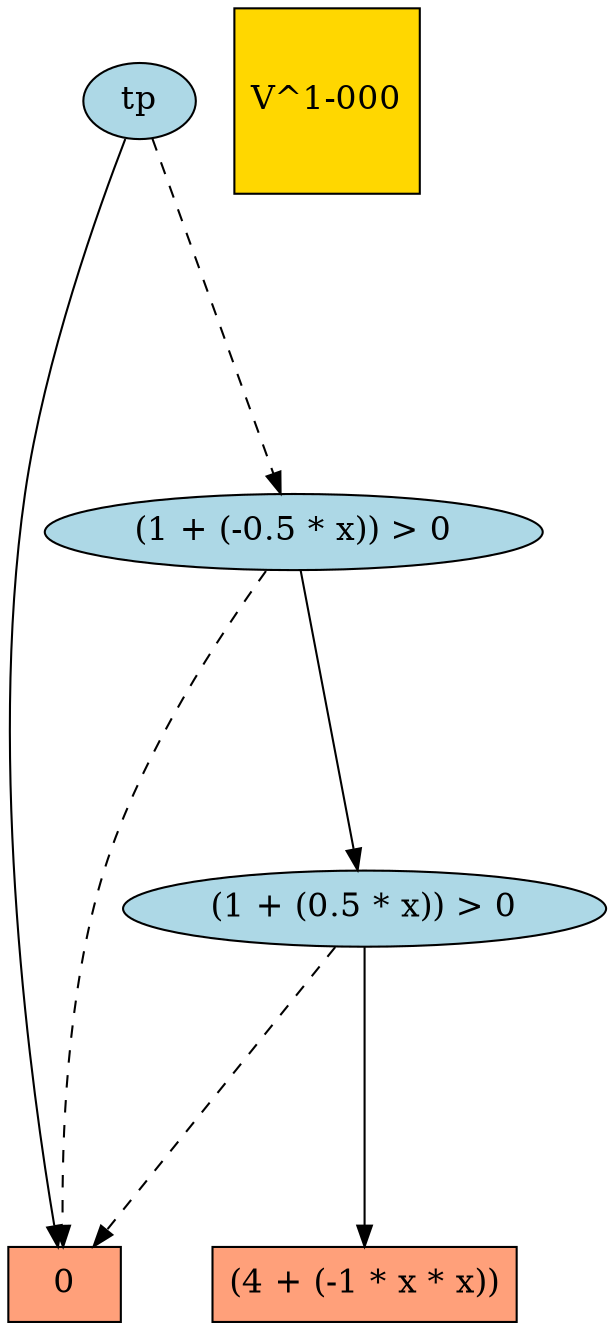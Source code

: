 digraph G { 
graph [ fontname = "Helvetica",fontsize="16",ratio = "auto",
        size="7.5,10",ranksep="2.00" ];
node [fontsize="16"];
"1" [label="0",fillcolor=lightsalmon,color=black,shape=box,style=filled];
"19" [label="tp",fillcolor=lightblue,color=black,shape=ellipse,style=filled];
"18" [label="(1 + (-0.5 * x)) > 0",fillcolor=lightblue,color=black,shape=ellipse,style=filled];
"8" [label="(4 + (-1 * x * x))",fillcolor=lightsalmon,color=black,shape=box,style=filled];
"_temp_" [label="V^1-000",fillcolor=gold1,color=black,shape=square,style=filled];
"14" [label="(1 + (0.5 * x)) > 0",fillcolor=lightblue,color=black,shape=ellipse,style=filled];
"19" -> "1" [color=black,style=solid];
"19" -> "18" [color=black,style=dashed];
"18" -> "1" [color=black,style=dashed];
"18" -> "14" [color=black,style=solid];
"14" -> "1" [color=black,style=dashed];
"14" -> "8" [color=black,style=solid];
}
